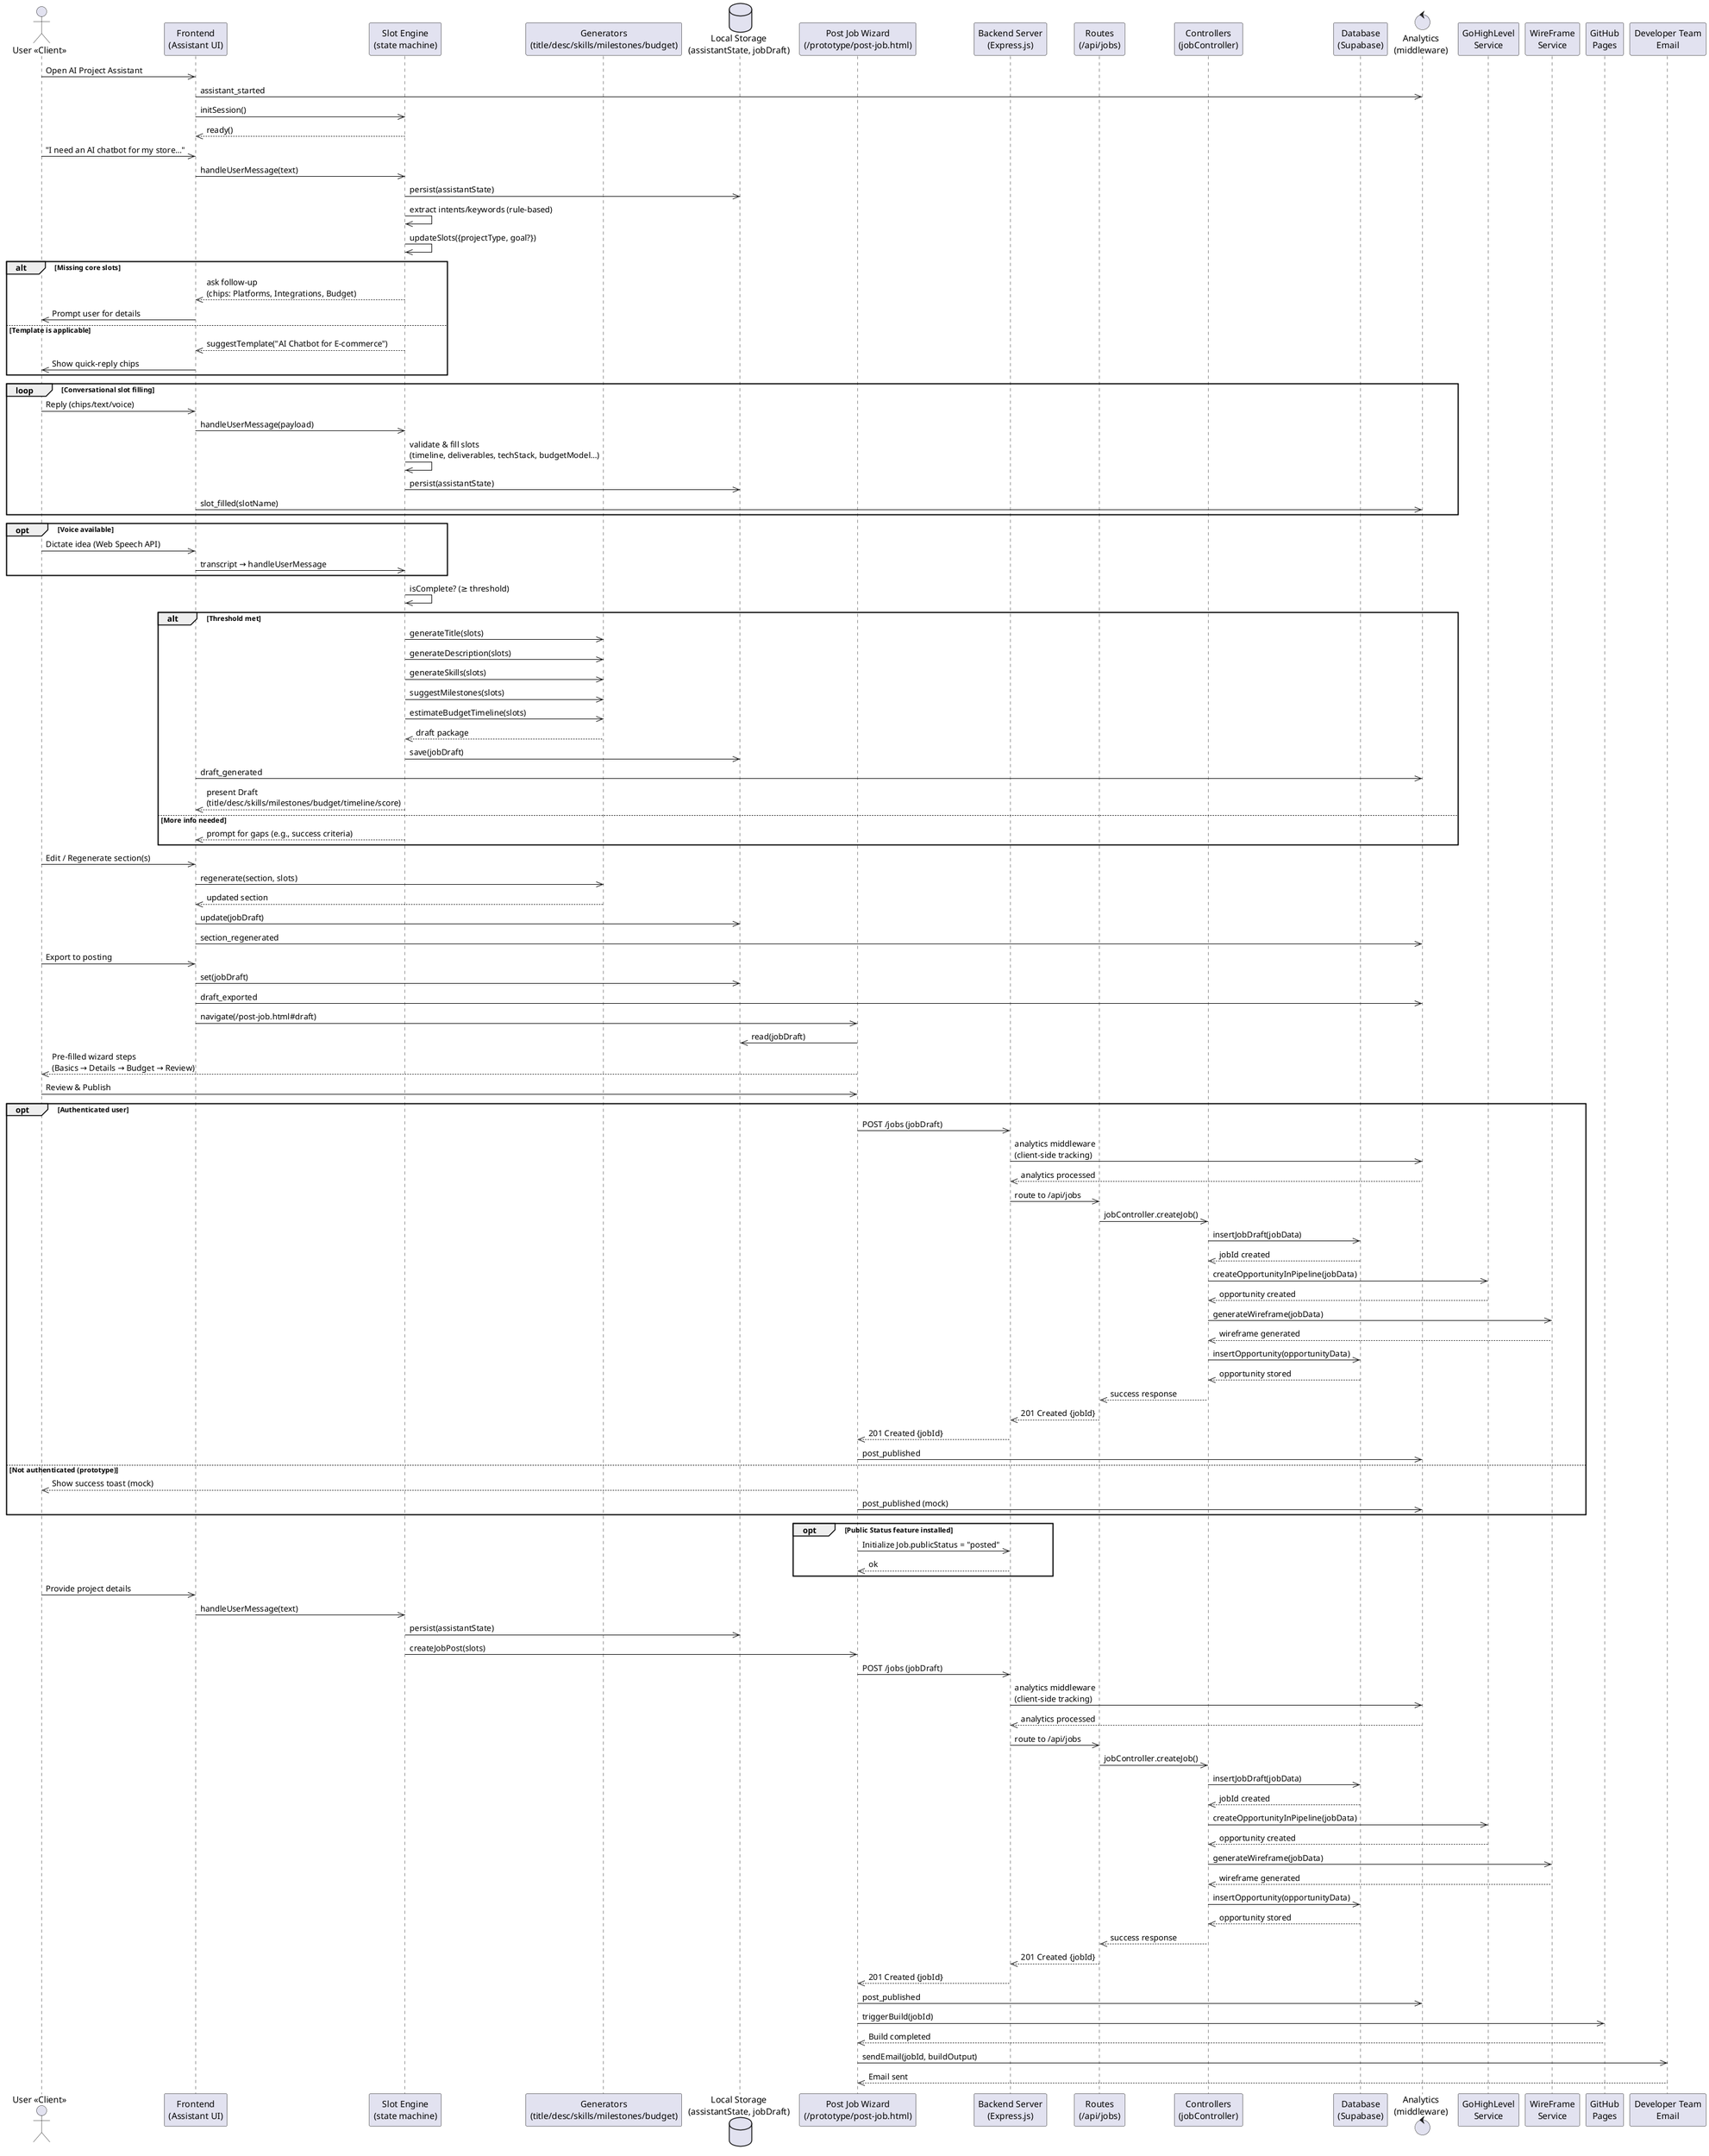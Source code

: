 @startuml
actor U as "User <<Client>>"
participant FE as "Frontend\n(Assistant UI)"
participant SE as "Slot Engine\n(state machine)"
participant GEN as "Generators\n(title/desc/skills/milestones/budget)"
database LS as "Local Storage\n(assistantState, jobDraft)"
participant PJ as "Post Job Wizard\n(/prototype/post-job.html)"
participant API as "Backend Server\n(Express.js)"
participant ROUTES as "Routes\n(/api/jobs)"
participant CONTROLLER as "Controllers\n(jobController)"
participant DB as "Database\n(Supabase)"
control ANA as "Analytics\n(middleware)"
participant GHL as "GoHighLevel\nService"
participant WIREFRAME as "WireFrame\nService"
participant GH as "GitHub\nPages"
participant DEV as "Developer Team\nEmail"

' Session start
U ->> FE : Open AI Project Assistant
FE ->> ANA : assistant_started
FE ->> SE  : initSession()
SE -->> FE : ready()

' Initial idea
U ->> FE : "I need an AI chatbot for my store…"
FE ->> SE : handleUserMessage(text)
SE ->> LS : persist(assistantState)
SE ->> SE : extract intents/keywords (rule-based)
SE ->> SE : updateSlots({projectType, goal?})

alt Missing core slots
    SE -->> FE : ask follow-up\n(chips: Platforms, Integrations, Budget)
    FE ->> U   : Prompt user for details
else Template is applicable
    SE -->> FE : suggestTemplate("AI Chatbot for E‑commerce")
    FE ->> U   : Show quick-reply chips
end

' Iterative slot filling
loop Conversational slot filling
    U  ->> FE : Reply (chips/text/voice)
    FE ->> SE : handleUserMessage(payload)
    SE ->> SE : validate & fill slots\n(timeline, deliverables, techStack, budgetModel…)
    SE ->> LS : persist(assistantState)
    FE ->> ANA: slot_filled(slotName)
end

' Optional voice path
opt Voice available
    U  ->> FE : Dictate idea (Web Speech API)
    FE ->> SE : transcript → handleUserMessage
end

' Draft generation threshold
SE ->> SE : isComplete? (≥ threshold)
alt Threshold met
    SE ->> GEN : generateTitle(slots)
    SE ->> GEN : generateDescription(slots)
    SE ->> GEN : generateSkills(slots)
    SE ->> GEN : suggestMilestones(slots)
    SE ->> GEN : estimateBudgetTimeline(slots)
    GEN -->> SE: draft package
    SE ->> LS  : save(jobDraft)
    FE ->> ANA : draft_generated
    SE -->> FE : present Draft\n(title/desc/skills/milestones/budget/timeline/score)
else More info needed
    SE -->> FE : prompt for gaps (e.g., success criteria)
end

' Review & refine
U  ->> FE : Edit / Regenerate section(s)
FE ->> GEN: regenerate(section, slots)
GEN-->> FE : updated section
FE ->> LS : update(jobDraft)
FE ->> ANA: section_regenerated

' Export to Post Job wizard
U  ->> FE : Export to posting
FE ->> LS : set(jobDraft)
FE ->> ANA: draft_exported
FE ->> PJ : navigate(/post-job.html#draft)

' Wizard import & publish
PJ ->> LS : read(jobDraft)
PJ -->> U : Pre-filled wizard steps\n(Basics → Details → Budget → Review)
U  ->> PJ : Review & Publish

opt Authenticated user
    PJ ->> API : POST /jobs (jobDraft)
    
    ' Backend Server Flow
    API ->> ANA : analytics middleware\n(client-side tracking)
    ANA -->> API : analytics processed
    
    API ->> ROUTES : route to /api/jobs
    ROUTES ->> CONTROLLER : jobController.createJob()
    
    ' Database Operations
    CONTROLLER ->> DB : insertJobDraft(jobData)
    DB -->> CONTROLLER : jobId created
    
    ' External Services
    CONTROLLER ->> GHL : createOpportunityInPipeline(jobData)
    GHL -->> CONTROLLER : opportunity created
    
    CONTROLLER ->> WIREFRAME : generateWireframe(jobData)
    WIREFRAME -->> CONTROLLER : wireframe generated
    
    ' Store opportunity in database
    CONTROLLER ->> DB : insertOpportunity(opportunityData)
    DB -->> CONTROLLER : opportunity stored
    
    CONTROLLER -->> ROUTES : success response
    ROUTES -->> API : 201 Created {jobId}
    API -->> PJ : 201 Created {jobId}
    
    PJ ->> ANA : post_published
else Not authenticated (prototype)
    PJ -->> U : Show success toast (mock)
    PJ ->> ANA : post_published (mock)
end

' Public project status (integration hook)
opt Public Status feature installed
    PJ ->> API : Initialize Job.publicStatus = "posted"
    API -->> PJ: ok
end

' Capture project details
U ->> FE : Provide project details
FE ->> SE : handleUserMessage(text)
SE ->> LS : persist(assistantState)

' Post job on site
SE ->> PJ : createJobPost(slots)
PJ ->> API : POST /jobs (jobDraft)

' Backend Server Flow (same as authenticated user path)
API ->> ANA : analytics middleware\n(client-side tracking)
ANA -->> API : analytics processed

API ->> ROUTES : route to /api/jobs
ROUTES ->> CONTROLLER : jobController.createJob()

' Database Operations
CONTROLLER ->> DB : insertJobDraft(jobData)
DB -->> CONTROLLER : jobId created

' External Services
CONTROLLER ->> GHL : createOpportunityInPipeline(jobData)
GHL -->> CONTROLLER : opportunity created

CONTROLLER ->> WIREFRAME : generateWireframe(jobData)
WIREFRAME -->> CONTROLLER : wireframe generated

' Store opportunity in database
CONTROLLER ->> DB : insertOpportunity(opportunityData)
DB -->> CONTROLLER : opportunity stored

CONTROLLER -->> ROUTES : success response
ROUTES -->> API : 201 Created {jobId}
API -->> PJ : 201 Created {jobId}

' Post-publish flow
PJ ->> ANA : post_published

' Trigger build and send to GitHub
PJ ->> GH : triggerBuild(jobId)
GH -->> PJ : Build completed

' Email output to developer team
PJ ->> DEV : sendEmail(jobId, buildOutput)
DEV -->> PJ : Email sent
@enduml 